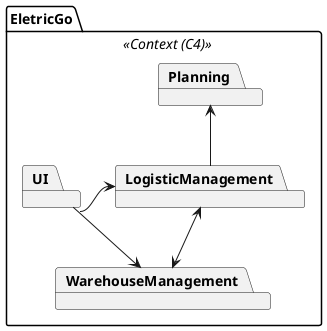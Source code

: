 @startuml diagram
top to bottom direction
package EletricGo  <<Context (C4)>> {

package UI 
package WarehouseManagement 
package LogisticManagement 
package Planning 

}

UI -> WarehouseManagement
UI -> LogisticManagement 
Planning <-- LogisticManagement
LogisticManagement <--> WarehouseManagement
@enduml